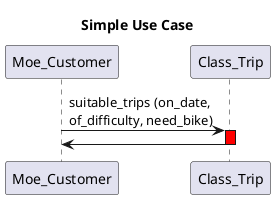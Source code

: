 'A simple use case for expirementing with sequence diagrams for interfacing
'This draft fails on the fact that class trip is making decisions on the bike
@startuml Initial Draft
title Simple Use Case
Moe_Customer -> Class_Trip --++ #red: suitable_trips (on_date, \nof_difficulty, need_bike)
Class_Trip -> Moe_Customer --
@enduml